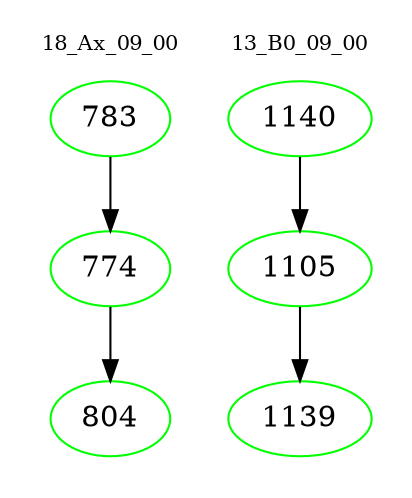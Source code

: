 digraph{
subgraph cluster_0 {
color = white
label = "18_Ax_09_00";
fontsize=10;
T0_783 [label="783", color="green"]
T0_783 -> T0_774 [color="black"]
T0_774 [label="774", color="green"]
T0_774 -> T0_804 [color="black"]
T0_804 [label="804", color="green"]
}
subgraph cluster_1 {
color = white
label = "13_B0_09_00";
fontsize=10;
T1_1140 [label="1140", color="green"]
T1_1140 -> T1_1105 [color="black"]
T1_1105 [label="1105", color="green"]
T1_1105 -> T1_1139 [color="black"]
T1_1139 [label="1139", color="green"]
}
}
